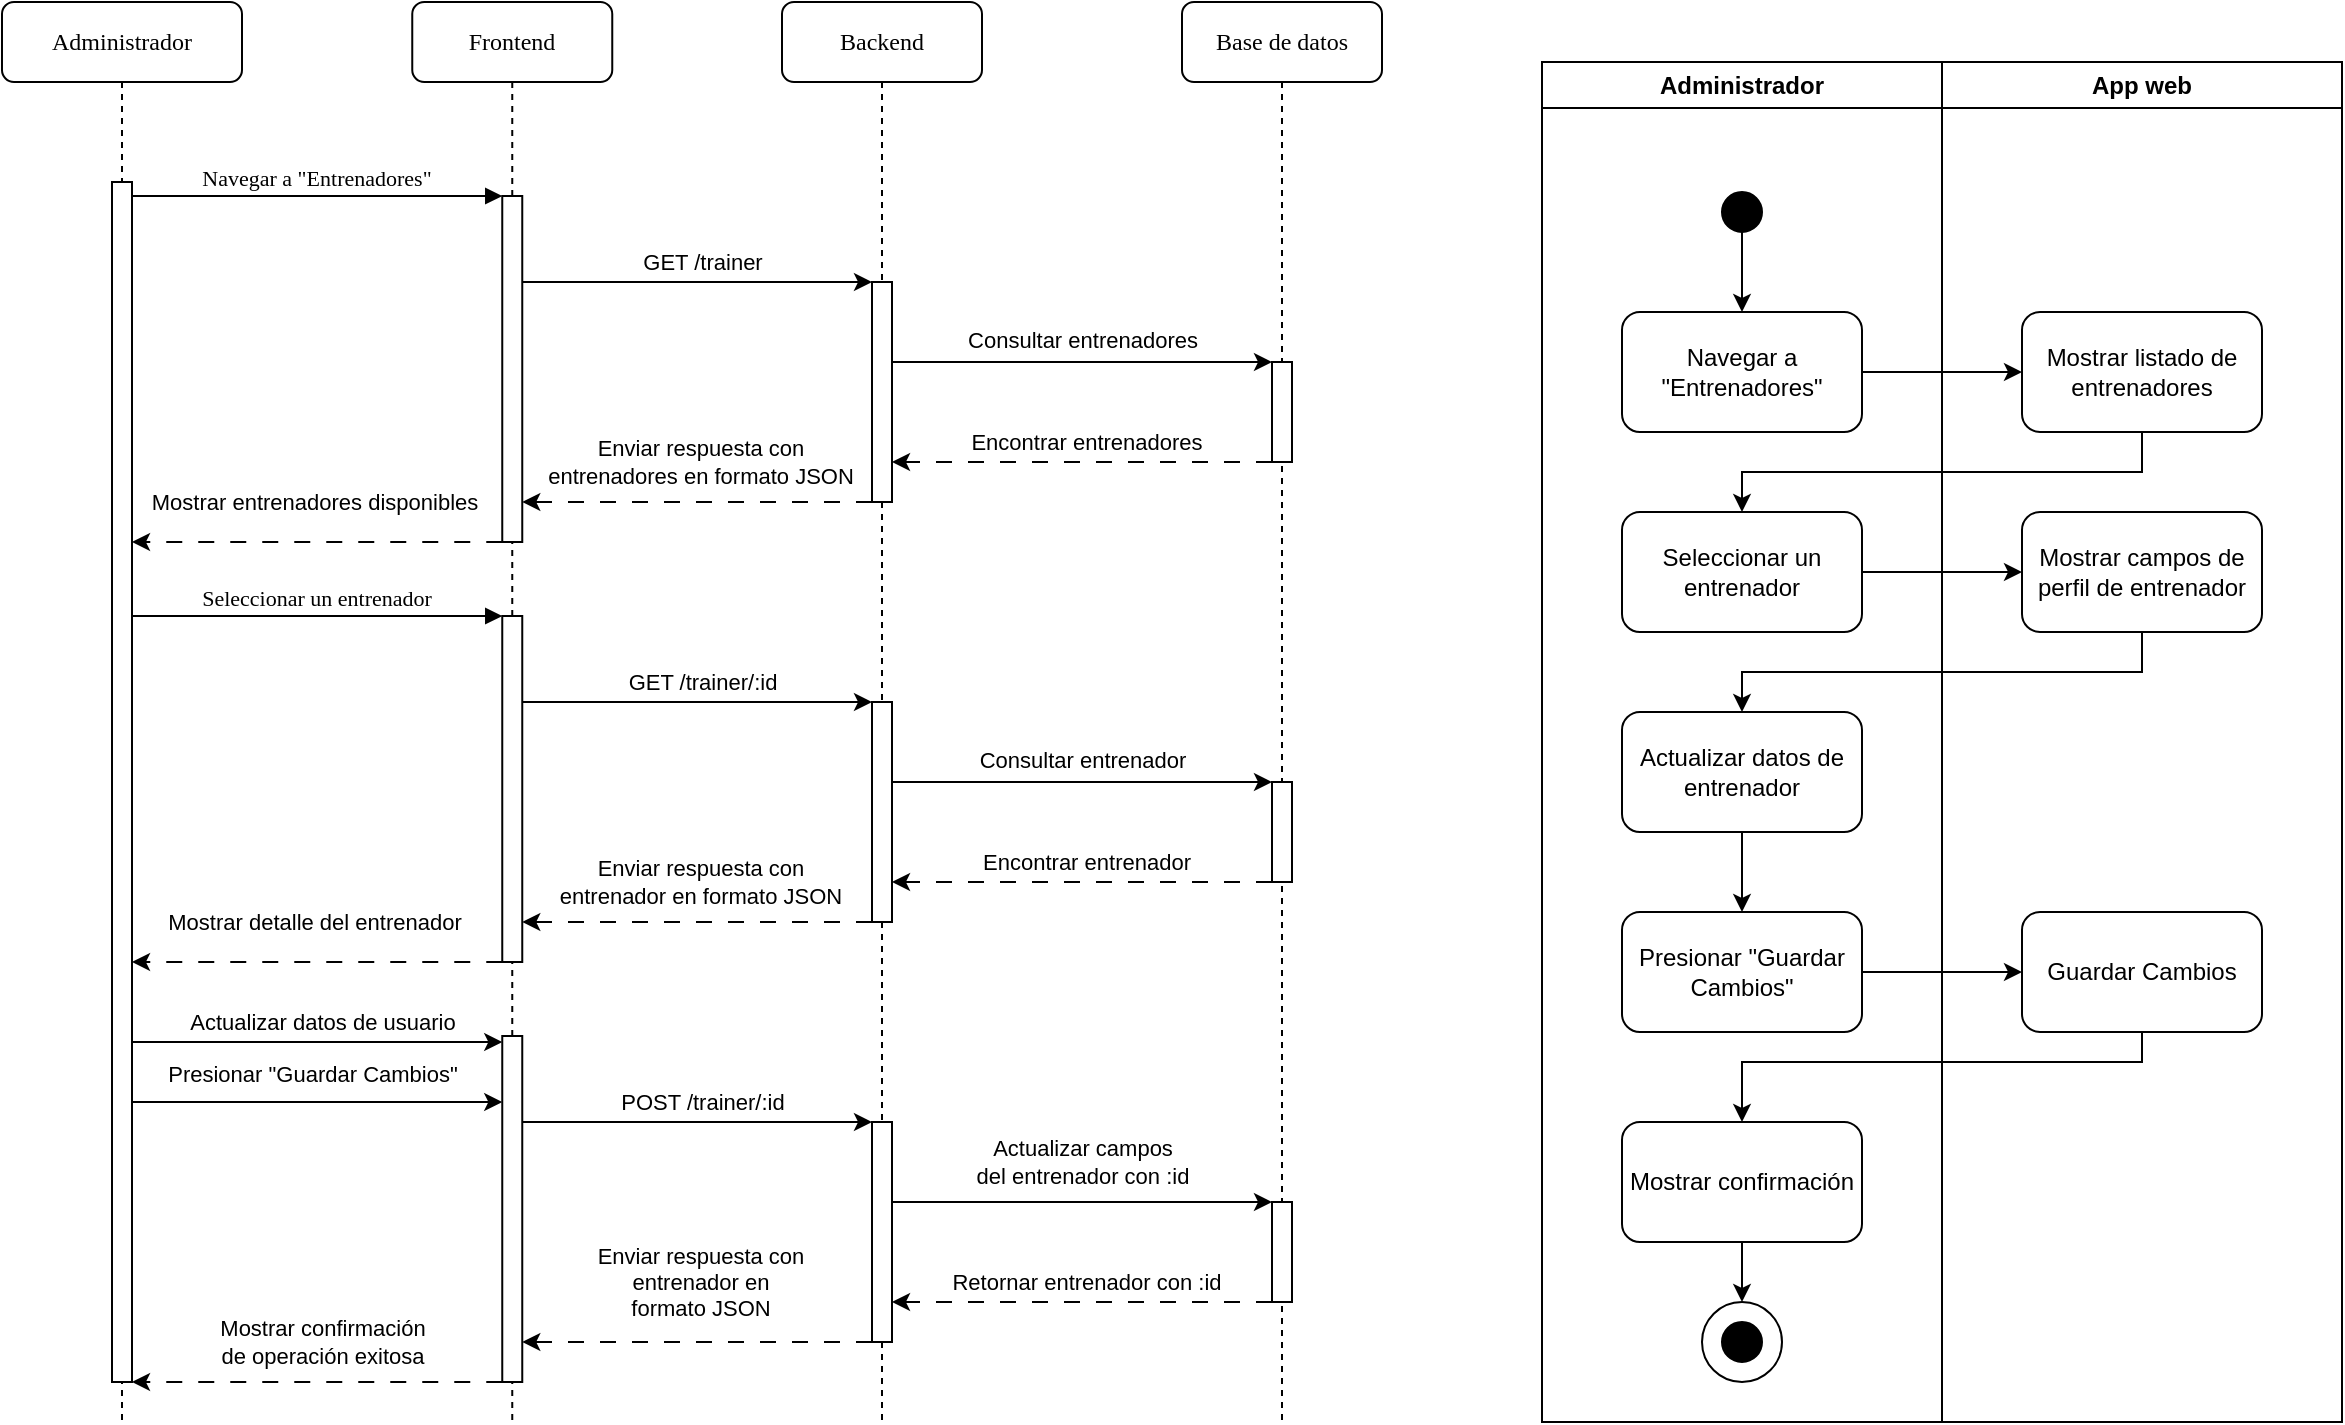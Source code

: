 <mxfile version="21.6.6" type="device">
  <diagram id="Gi5_93j05Tq5kSE1P_lF" name="Page-2">
    <mxGraphModel dx="1687" dy="920" grid="1" gridSize="10" guides="1" tooltips="1" connect="1" arrows="1" fold="1" page="1" pageScale="1" pageWidth="850" pageHeight="1100" math="0" shadow="0">
      <root>
        <mxCell id="0" />
        <mxCell id="1" parent="0" />
        <mxCell id="ZZxpTI72Ch4nWyN-9ozh-1" value="Backend" style="shape=umlLifeline;perimeter=lifelinePerimeter;whiteSpace=wrap;html=1;container=0;collapsible=0;recursiveResize=0;outlineConnect=0;rounded=1;shadow=0;comic=0;labelBackgroundColor=none;strokeWidth=1;fontFamily=Verdana;fontSize=12;align=center;" parent="1" vertex="1">
          <mxGeometry x="620" y="90" width="100" height="710" as="geometry" />
        </mxCell>
        <mxCell id="ZZxpTI72Ch4nWyN-9ozh-6" value="Base de datos" style="shape=umlLifeline;perimeter=lifelinePerimeter;whiteSpace=wrap;html=1;container=0;collapsible=0;recursiveResize=0;outlineConnect=0;rounded=1;shadow=0;comic=0;labelBackgroundColor=none;strokeWidth=1;fontFamily=Verdana;fontSize=12;align=center;" parent="1" vertex="1">
          <mxGeometry x="820" y="90" width="100" height="710" as="geometry" />
        </mxCell>
        <mxCell id="ZZxpTI72Ch4nWyN-9ozh-11" value="Administrador" style="shape=umlLifeline;perimeter=lifelinePerimeter;whiteSpace=wrap;html=1;container=0;collapsible=0;recursiveResize=0;outlineConnect=0;rounded=1;shadow=0;comic=0;labelBackgroundColor=none;strokeWidth=1;fontFamily=Verdana;fontSize=12;align=center;" parent="1" vertex="1">
          <mxGeometry x="230" y="90" width="120" height="710" as="geometry" />
        </mxCell>
        <mxCell id="ZZxpTI72Ch4nWyN-9ozh-21" value="Frontend" style="shape=umlLifeline;perimeter=lifelinePerimeter;whiteSpace=wrap;html=1;container=0;collapsible=0;recursiveResize=0;outlineConnect=0;rounded=1;shadow=0;comic=0;labelBackgroundColor=none;strokeWidth=1;fontFamily=Verdana;fontSize=12;align=center;" parent="1" vertex="1">
          <mxGeometry x="435.13" y="90" width="100" height="710" as="geometry" />
        </mxCell>
        <mxCell id="ZZxpTI72Ch4nWyN-9ozh-12" value="" style="html=1;points=[];perimeter=orthogonalPerimeter;rounded=0;shadow=0;comic=0;labelBackgroundColor=none;strokeWidth=1;fontFamily=Verdana;fontSize=12;align=center;" parent="1" vertex="1">
          <mxGeometry x="285" y="180" width="10" height="600" as="geometry" />
        </mxCell>
        <mxCell id="mXo3GQkAn6UmXGM8vVlt-14" style="edgeStyle=orthogonalEdgeStyle;rounded=0;orthogonalLoop=1;jettySize=auto;html=1;" parent="1" source="UpYW0VXzlztQtEfswIcR-47" target="UpYW0VXzlztQtEfswIcR-48" edge="1">
          <mxGeometry relative="1" as="geometry">
            <Array as="points">
              <mxPoint x="770" y="270" />
              <mxPoint x="770" y="270" />
            </Array>
          </mxGeometry>
        </mxCell>
        <mxCell id="mXo3GQkAn6UmXGM8vVlt-15" value="Consultar entrenadores" style="edgeLabel;html=1;align=center;verticalAlign=middle;resizable=0;points=[];" parent="mXo3GQkAn6UmXGM8vVlt-14" vertex="1" connectable="0">
          <mxGeometry x="-0.063" relative="1" as="geometry">
            <mxPoint x="6" y="-11" as="offset" />
          </mxGeometry>
        </mxCell>
        <mxCell id="mXo3GQkAn6UmXGM8vVlt-18" style="edgeStyle=orthogonalEdgeStyle;rounded=0;orthogonalLoop=1;jettySize=auto;html=1;dashed=1;dashPattern=8 8;" parent="1" source="UpYW0VXzlztQtEfswIcR-47" target="UpYW0VXzlztQtEfswIcR-55" edge="1">
          <mxGeometry relative="1" as="geometry">
            <Array as="points">
              <mxPoint x="610" y="340" />
              <mxPoint x="610" y="340" />
            </Array>
          </mxGeometry>
        </mxCell>
        <mxCell id="mXo3GQkAn6UmXGM8vVlt-19" value="Enviar respuesta con &lt;br&gt;entrenadores en formato JSON" style="edgeLabel;html=1;align=center;verticalAlign=middle;resizable=0;points=[];" parent="mXo3GQkAn6UmXGM8vVlt-18" vertex="1" connectable="0">
          <mxGeometry x="-0.018" y="1" relative="1" as="geometry">
            <mxPoint y="-21" as="offset" />
          </mxGeometry>
        </mxCell>
        <mxCell id="UpYW0VXzlztQtEfswIcR-47" value="" style="html=1;points=[];perimeter=orthogonalPerimeter;rounded=0;shadow=0;comic=0;labelBackgroundColor=none;strokeWidth=1;fontFamily=Verdana;fontSize=12;align=center;" parent="1" vertex="1">
          <mxGeometry x="665" y="230" width="10" height="110" as="geometry" />
        </mxCell>
        <mxCell id="mXo3GQkAn6UmXGM8vVlt-16" style="edgeStyle=orthogonalEdgeStyle;rounded=0;orthogonalLoop=1;jettySize=auto;html=1;dashed=1;dashPattern=8 8;" parent="1" source="UpYW0VXzlztQtEfswIcR-48" target="UpYW0VXzlztQtEfswIcR-47" edge="1">
          <mxGeometry relative="1" as="geometry">
            <Array as="points">
              <mxPoint x="820" y="320" />
              <mxPoint x="820" y="320" />
            </Array>
          </mxGeometry>
        </mxCell>
        <mxCell id="mXo3GQkAn6UmXGM8vVlt-17" value="Encontrar entrenadores" style="edgeLabel;html=1;align=center;verticalAlign=middle;resizable=0;points=[];" parent="mXo3GQkAn6UmXGM8vVlt-16" vertex="1" connectable="0">
          <mxGeometry x="-0.021" y="3" relative="1" as="geometry">
            <mxPoint y="-13" as="offset" />
          </mxGeometry>
        </mxCell>
        <mxCell id="UpYW0VXzlztQtEfswIcR-48" value="" style="html=1;points=[];perimeter=orthogonalPerimeter;rounded=0;shadow=0;comic=0;labelBackgroundColor=none;strokeWidth=1;fontFamily=Verdana;fontSize=12;align=center;" parent="1" vertex="1">
          <mxGeometry x="865" y="270" width="10" height="50" as="geometry" />
        </mxCell>
        <mxCell id="UpYW0VXzlztQtEfswIcR-49" value="Navegar a &quot;Entrenadores&quot;" style="html=1;verticalAlign=bottom;endArrow=block;entryX=0;entryY=0;labelBackgroundColor=none;fontFamily=Verdana;fontSize=11;edgeStyle=elbowEdgeStyle;elbow=horizontal;" parent="1" target="UpYW0VXzlztQtEfswIcR-55" edge="1">
          <mxGeometry x="-0.006" relative="1" as="geometry">
            <mxPoint x="295" y="187" as="sourcePoint" />
            <mxPoint as="offset" />
          </mxGeometry>
        </mxCell>
        <mxCell id="mXo3GQkAn6UmXGM8vVlt-9" style="edgeStyle=orthogonalEdgeStyle;rounded=0;orthogonalLoop=1;jettySize=auto;html=1;" parent="1" source="UpYW0VXzlztQtEfswIcR-55" target="UpYW0VXzlztQtEfswIcR-47" edge="1">
          <mxGeometry relative="1" as="geometry">
            <Array as="points">
              <mxPoint x="580" y="230" />
              <mxPoint x="580" y="230" />
            </Array>
          </mxGeometry>
        </mxCell>
        <mxCell id="mXo3GQkAn6UmXGM8vVlt-12" value="GET /trainer" style="edgeLabel;html=1;align=center;verticalAlign=middle;resizable=0;points=[];" parent="mXo3GQkAn6UmXGM8vVlt-9" vertex="1" connectable="0">
          <mxGeometry x="0.131" y="1" relative="1" as="geometry">
            <mxPoint x="-9" y="-9" as="offset" />
          </mxGeometry>
        </mxCell>
        <mxCell id="mXo3GQkAn6UmXGM8vVlt-20" style="edgeStyle=orthogonalEdgeStyle;rounded=0;orthogonalLoop=1;jettySize=auto;html=1;dashed=1;dashPattern=8 8;" parent="1" source="UpYW0VXzlztQtEfswIcR-55" target="ZZxpTI72Ch4nWyN-9ozh-12" edge="1">
          <mxGeometry relative="1" as="geometry">
            <Array as="points">
              <mxPoint x="400" y="360" />
              <mxPoint x="400" y="360" />
            </Array>
          </mxGeometry>
        </mxCell>
        <mxCell id="mXo3GQkAn6UmXGM8vVlt-21" value="Mostrar entrenadores disponibles" style="edgeLabel;html=1;align=center;verticalAlign=middle;resizable=0;points=[];" parent="mXo3GQkAn6UmXGM8vVlt-20" vertex="1" connectable="0">
          <mxGeometry x="0.226" y="3" relative="1" as="geometry">
            <mxPoint x="19" y="-23" as="offset" />
          </mxGeometry>
        </mxCell>
        <mxCell id="UpYW0VXzlztQtEfswIcR-55" value="" style="html=1;points=[];perimeter=orthogonalPerimeter;rounded=0;shadow=0;comic=0;labelBackgroundColor=none;strokeWidth=1;fontFamily=Verdana;fontSize=12;align=center;" parent="1" vertex="1">
          <mxGeometry x="480.13" y="187" width="10" height="173" as="geometry" />
        </mxCell>
        <mxCell id="18j1XGoCvIrTiXG_NGVG-17" style="edgeStyle=orthogonalEdgeStyle;rounded=0;orthogonalLoop=1;jettySize=auto;html=1;" parent="1" source="18j1XGoCvIrTiXG_NGVG-21" target="18j1XGoCvIrTiXG_NGVG-24" edge="1">
          <mxGeometry relative="1" as="geometry">
            <Array as="points">
              <mxPoint x="770" y="480" />
              <mxPoint x="770" y="480" />
            </Array>
          </mxGeometry>
        </mxCell>
        <mxCell id="18j1XGoCvIrTiXG_NGVG-18" value="Consultar entrenador" style="edgeLabel;html=1;align=center;verticalAlign=middle;resizable=0;points=[];" parent="18j1XGoCvIrTiXG_NGVG-17" vertex="1" connectable="0">
          <mxGeometry x="-0.063" relative="1" as="geometry">
            <mxPoint x="6" y="-11" as="offset" />
          </mxGeometry>
        </mxCell>
        <mxCell id="18j1XGoCvIrTiXG_NGVG-19" style="edgeStyle=orthogonalEdgeStyle;rounded=0;orthogonalLoop=1;jettySize=auto;html=1;dashed=1;dashPattern=8 8;" parent="1" source="18j1XGoCvIrTiXG_NGVG-21" target="18j1XGoCvIrTiXG_NGVG-30" edge="1">
          <mxGeometry relative="1" as="geometry">
            <Array as="points">
              <mxPoint x="610" y="550" />
              <mxPoint x="610" y="550" />
            </Array>
          </mxGeometry>
        </mxCell>
        <mxCell id="18j1XGoCvIrTiXG_NGVG-20" value="Enviar respuesta con&lt;br style=&quot;border-color: var(--border-color);&quot;&gt;entrenador en formato JSON" style="edgeLabel;html=1;align=center;verticalAlign=middle;resizable=0;points=[];" parent="18j1XGoCvIrTiXG_NGVG-19" vertex="1" connectable="0">
          <mxGeometry x="-0.018" y="1" relative="1" as="geometry">
            <mxPoint y="-21" as="offset" />
          </mxGeometry>
        </mxCell>
        <mxCell id="18j1XGoCvIrTiXG_NGVG-21" value="" style="html=1;points=[];perimeter=orthogonalPerimeter;rounded=0;shadow=0;comic=0;labelBackgroundColor=none;strokeWidth=1;fontFamily=Verdana;fontSize=12;align=center;" parent="1" vertex="1">
          <mxGeometry x="665" y="440" width="10" height="110" as="geometry" />
        </mxCell>
        <mxCell id="18j1XGoCvIrTiXG_NGVG-22" style="edgeStyle=orthogonalEdgeStyle;rounded=0;orthogonalLoop=1;jettySize=auto;html=1;dashed=1;dashPattern=8 8;" parent="1" source="18j1XGoCvIrTiXG_NGVG-24" target="18j1XGoCvIrTiXG_NGVG-21" edge="1">
          <mxGeometry relative="1" as="geometry">
            <Array as="points">
              <mxPoint x="820" y="530" />
              <mxPoint x="820" y="530" />
            </Array>
          </mxGeometry>
        </mxCell>
        <mxCell id="18j1XGoCvIrTiXG_NGVG-23" value="Encontrar entrenador" style="edgeLabel;html=1;align=center;verticalAlign=middle;resizable=0;points=[];" parent="18j1XGoCvIrTiXG_NGVG-22" vertex="1" connectable="0">
          <mxGeometry x="-0.021" y="3" relative="1" as="geometry">
            <mxPoint y="-13" as="offset" />
          </mxGeometry>
        </mxCell>
        <mxCell id="18j1XGoCvIrTiXG_NGVG-24" value="" style="html=1;points=[];perimeter=orthogonalPerimeter;rounded=0;shadow=0;comic=0;labelBackgroundColor=none;strokeWidth=1;fontFamily=Verdana;fontSize=12;align=center;" parent="1" vertex="1">
          <mxGeometry x="865" y="480" width="10" height="50" as="geometry" />
        </mxCell>
        <mxCell id="18j1XGoCvIrTiXG_NGVG-25" value="Seleccionar un entrenador" style="html=1;verticalAlign=bottom;endArrow=block;entryX=0;entryY=0;labelBackgroundColor=none;fontFamily=Verdana;fontSize=11;edgeStyle=elbowEdgeStyle;elbow=vertical;" parent="1" target="18j1XGoCvIrTiXG_NGVG-30" edge="1">
          <mxGeometry x="-0.006" relative="1" as="geometry">
            <mxPoint x="295" y="397" as="sourcePoint" />
            <mxPoint as="offset" />
          </mxGeometry>
        </mxCell>
        <mxCell id="18j1XGoCvIrTiXG_NGVG-26" style="edgeStyle=orthogonalEdgeStyle;rounded=0;orthogonalLoop=1;jettySize=auto;html=1;" parent="1" source="18j1XGoCvIrTiXG_NGVG-30" target="18j1XGoCvIrTiXG_NGVG-21" edge="1">
          <mxGeometry relative="1" as="geometry">
            <Array as="points">
              <mxPoint x="580" y="440" />
              <mxPoint x="580" y="440" />
            </Array>
          </mxGeometry>
        </mxCell>
        <mxCell id="18j1XGoCvIrTiXG_NGVG-27" value="GET /trainer/:id" style="edgeLabel;html=1;align=center;verticalAlign=middle;resizable=0;points=[];" parent="18j1XGoCvIrTiXG_NGVG-26" vertex="1" connectable="0">
          <mxGeometry x="0.131" y="1" relative="1" as="geometry">
            <mxPoint x="-9" y="-9" as="offset" />
          </mxGeometry>
        </mxCell>
        <mxCell id="18j1XGoCvIrTiXG_NGVG-28" style="edgeStyle=orthogonalEdgeStyle;rounded=0;orthogonalLoop=1;jettySize=auto;html=1;dashed=1;dashPattern=8 8;" parent="1" source="18j1XGoCvIrTiXG_NGVG-30" edge="1">
          <mxGeometry relative="1" as="geometry">
            <Array as="points">
              <mxPoint x="400" y="570" />
              <mxPoint x="400" y="570" />
            </Array>
            <mxPoint x="295" y="570" as="targetPoint" />
          </mxGeometry>
        </mxCell>
        <mxCell id="18j1XGoCvIrTiXG_NGVG-29" value="Mostrar detalle del entrenador" style="edgeLabel;html=1;align=center;verticalAlign=middle;resizable=0;points=[];" parent="18j1XGoCvIrTiXG_NGVG-28" vertex="1" connectable="0">
          <mxGeometry x="0.226" y="3" relative="1" as="geometry">
            <mxPoint x="19" y="-23" as="offset" />
          </mxGeometry>
        </mxCell>
        <mxCell id="18j1XGoCvIrTiXG_NGVG-30" value="" style="html=1;points=[];perimeter=orthogonalPerimeter;rounded=0;shadow=0;comic=0;labelBackgroundColor=none;strokeWidth=1;fontFamily=Verdana;fontSize=12;align=center;" parent="1" vertex="1">
          <mxGeometry x="480.13" y="397" width="10" height="173" as="geometry" />
        </mxCell>
        <mxCell id="jENG6Z95OqWd9vkK6bcQ-2" value="" style="edgeStyle=orthogonalEdgeStyle;rounded=0;orthogonalLoop=1;jettySize=auto;html=1;" parent="1" target="18j1XGoCvIrTiXG_NGVG-45" edge="1">
          <mxGeometry relative="1" as="geometry">
            <mxPoint x="375" y="690" as="targetPoint" />
            <Array as="points">
              <mxPoint x="390" y="610" />
              <mxPoint x="390" y="610" />
            </Array>
            <mxPoint x="295" y="610" as="sourcePoint" />
          </mxGeometry>
        </mxCell>
        <mxCell id="jENG6Z95OqWd9vkK6bcQ-4" value="Actualizar datos de usuario" style="edgeLabel;html=1;align=center;verticalAlign=middle;resizable=0;points=[];" parent="jENG6Z95OqWd9vkK6bcQ-2" vertex="1" connectable="0">
          <mxGeometry x="-0.12" relative="1" as="geometry">
            <mxPoint x="13" y="-10" as="offset" />
          </mxGeometry>
        </mxCell>
        <mxCell id="jENG6Z95OqWd9vkK6bcQ-3" style="edgeStyle=orthogonalEdgeStyle;rounded=0;orthogonalLoop=1;jettySize=auto;html=1;" parent="1" target="18j1XGoCvIrTiXG_NGVG-45" edge="1">
          <mxGeometry relative="1" as="geometry">
            <Array as="points">
              <mxPoint x="390" y="640" />
              <mxPoint x="390" y="640" />
            </Array>
            <mxPoint x="295" y="640" as="sourcePoint" />
          </mxGeometry>
        </mxCell>
        <mxCell id="jENG6Z95OqWd9vkK6bcQ-5" value="Presionar &quot;Guardar Cambios&quot;" style="edgeLabel;html=1;align=center;verticalAlign=middle;resizable=0;points=[];" parent="jENG6Z95OqWd9vkK6bcQ-3" vertex="1" connectable="0">
          <mxGeometry x="-0.034" y="-1" relative="1" as="geometry">
            <mxPoint y="-15" as="offset" />
          </mxGeometry>
        </mxCell>
        <mxCell id="18j1XGoCvIrTiXG_NGVG-32" style="edgeStyle=orthogonalEdgeStyle;rounded=0;orthogonalLoop=1;jettySize=auto;html=1;" parent="1" source="18j1XGoCvIrTiXG_NGVG-36" target="18j1XGoCvIrTiXG_NGVG-39" edge="1">
          <mxGeometry relative="1" as="geometry">
            <Array as="points">
              <mxPoint x="770" y="690" />
              <mxPoint x="770" y="690" />
            </Array>
          </mxGeometry>
        </mxCell>
        <mxCell id="18j1XGoCvIrTiXG_NGVG-33" value="Actualizar campos &lt;br&gt;del entrenador con :id" style="edgeLabel;html=1;align=center;verticalAlign=middle;resizable=0;points=[];" parent="18j1XGoCvIrTiXG_NGVG-32" vertex="1" connectable="0">
          <mxGeometry x="-0.063" relative="1" as="geometry">
            <mxPoint x="6" y="-20" as="offset" />
          </mxGeometry>
        </mxCell>
        <mxCell id="18j1XGoCvIrTiXG_NGVG-34" style="edgeStyle=orthogonalEdgeStyle;rounded=0;orthogonalLoop=1;jettySize=auto;html=1;dashed=1;dashPattern=8 8;" parent="1" source="18j1XGoCvIrTiXG_NGVG-36" target="18j1XGoCvIrTiXG_NGVG-45" edge="1">
          <mxGeometry relative="1" as="geometry">
            <Array as="points">
              <mxPoint x="610" y="760" />
              <mxPoint x="610" y="760" />
            </Array>
          </mxGeometry>
        </mxCell>
        <mxCell id="18j1XGoCvIrTiXG_NGVG-35" value="Enviar respuesta con&lt;br style=&quot;border-color: var(--border-color);&quot;&gt;entrenador en&lt;br style=&quot;border-color: var(--border-color);&quot;&gt;formato JSON" style="edgeLabel;html=1;align=center;verticalAlign=middle;resizable=0;points=[];" parent="18j1XGoCvIrTiXG_NGVG-34" vertex="1" connectable="0">
          <mxGeometry x="-0.018" y="1" relative="1" as="geometry">
            <mxPoint y="-31" as="offset" />
          </mxGeometry>
        </mxCell>
        <mxCell id="18j1XGoCvIrTiXG_NGVG-36" value="" style="html=1;points=[];perimeter=orthogonalPerimeter;rounded=0;shadow=0;comic=0;labelBackgroundColor=none;strokeWidth=1;fontFamily=Verdana;fontSize=12;align=center;" parent="1" vertex="1">
          <mxGeometry x="665" y="650" width="10" height="110" as="geometry" />
        </mxCell>
        <mxCell id="18j1XGoCvIrTiXG_NGVG-37" style="edgeStyle=orthogonalEdgeStyle;rounded=0;orthogonalLoop=1;jettySize=auto;html=1;dashed=1;dashPattern=8 8;" parent="1" source="18j1XGoCvIrTiXG_NGVG-39" target="18j1XGoCvIrTiXG_NGVG-36" edge="1">
          <mxGeometry relative="1" as="geometry">
            <Array as="points">
              <mxPoint x="820" y="740" />
              <mxPoint x="820" y="740" />
            </Array>
          </mxGeometry>
        </mxCell>
        <mxCell id="18j1XGoCvIrTiXG_NGVG-38" value="Retornar entrenador con :id" style="edgeLabel;html=1;align=center;verticalAlign=middle;resizable=0;points=[];" parent="18j1XGoCvIrTiXG_NGVG-37" vertex="1" connectable="0">
          <mxGeometry x="-0.021" y="3" relative="1" as="geometry">
            <mxPoint y="-13" as="offset" />
          </mxGeometry>
        </mxCell>
        <mxCell id="18j1XGoCvIrTiXG_NGVG-39" value="" style="html=1;points=[];perimeter=orthogonalPerimeter;rounded=0;shadow=0;comic=0;labelBackgroundColor=none;strokeWidth=1;fontFamily=Verdana;fontSize=12;align=center;" parent="1" vertex="1">
          <mxGeometry x="865" y="690" width="10" height="50" as="geometry" />
        </mxCell>
        <mxCell id="18j1XGoCvIrTiXG_NGVG-41" style="edgeStyle=orthogonalEdgeStyle;rounded=0;orthogonalLoop=1;jettySize=auto;html=1;" parent="1" source="18j1XGoCvIrTiXG_NGVG-45" target="18j1XGoCvIrTiXG_NGVG-36" edge="1">
          <mxGeometry relative="1" as="geometry">
            <Array as="points">
              <mxPoint x="580" y="650" />
              <mxPoint x="580" y="650" />
            </Array>
          </mxGeometry>
        </mxCell>
        <mxCell id="18j1XGoCvIrTiXG_NGVG-42" value="POST /trainer/:id" style="edgeLabel;html=1;align=center;verticalAlign=middle;resizable=0;points=[];" parent="18j1XGoCvIrTiXG_NGVG-41" vertex="1" connectable="0">
          <mxGeometry x="0.131" y="1" relative="1" as="geometry">
            <mxPoint x="-9" y="-9" as="offset" />
          </mxGeometry>
        </mxCell>
        <mxCell id="18j1XGoCvIrTiXG_NGVG-43" style="edgeStyle=orthogonalEdgeStyle;rounded=0;orthogonalLoop=1;jettySize=auto;html=1;dashed=1;dashPattern=8 8;" parent="1" source="18j1XGoCvIrTiXG_NGVG-45" edge="1">
          <mxGeometry relative="1" as="geometry">
            <Array as="points">
              <mxPoint x="400" y="780" />
              <mxPoint x="400" y="780" />
            </Array>
            <mxPoint x="295" y="780" as="targetPoint" />
          </mxGeometry>
        </mxCell>
        <mxCell id="18j1XGoCvIrTiXG_NGVG-44" value="Mostrar confirmación&lt;br&gt;de operación exitosa" style="edgeLabel;html=1;align=center;verticalAlign=middle;resizable=0;points=[];" parent="18j1XGoCvIrTiXG_NGVG-43" vertex="1" connectable="0">
          <mxGeometry x="0.226" y="3" relative="1" as="geometry">
            <mxPoint x="23" y="-23" as="offset" />
          </mxGeometry>
        </mxCell>
        <mxCell id="18j1XGoCvIrTiXG_NGVG-45" value="" style="html=1;points=[];perimeter=orthogonalPerimeter;rounded=0;shadow=0;comic=0;labelBackgroundColor=none;strokeWidth=1;fontFamily=Verdana;fontSize=12;align=center;" parent="1" vertex="1">
          <mxGeometry x="480.13" y="607" width="10" height="173" as="geometry" />
        </mxCell>
        <mxCell id="18j1XGoCvIrTiXG_NGVG-85" value="" style="ellipse;whiteSpace=wrap;html=1;aspect=fixed;fillColor=#000000;" parent="1" vertex="1">
          <mxGeometry x="1090" y="185" width="20" height="20" as="geometry" />
        </mxCell>
        <mxCell id="coWp2lrXI3cDdnSgMNUa-1" value="" style="edgeStyle=orthogonalEdgeStyle;rounded=0;orthogonalLoop=1;jettySize=auto;html=1;" parent="1" source="18j1XGoCvIrTiXG_NGVG-85" target="18j1XGoCvIrTiXG_NGVG-63" edge="1">
          <mxGeometry relative="1" as="geometry" />
        </mxCell>
        <mxCell id="HAfdZiEjRBDNuq-phJMd-1" value="Administrador" style="swimlane;whiteSpace=wrap;html=1;" parent="1" vertex="1">
          <mxGeometry x="1000" y="120" width="200" height="680" as="geometry" />
        </mxCell>
        <mxCell id="18j1XGoCvIrTiXG_NGVG-63" value="Navegar a &quot;Entrenadores&quot;" style="rounded=1;whiteSpace=wrap;html=1;" parent="HAfdZiEjRBDNuq-phJMd-1" vertex="1">
          <mxGeometry x="40" y="125" width="120" height="60" as="geometry" />
        </mxCell>
        <mxCell id="18j1XGoCvIrTiXG_NGVG-65" value="Seleccionar un entrenador" style="rounded=1;whiteSpace=wrap;html=1;" parent="HAfdZiEjRBDNuq-phJMd-1" vertex="1">
          <mxGeometry x="40" y="225" width="120" height="60" as="geometry" />
        </mxCell>
        <mxCell id="HAfdZiEjRBDNuq-phJMd-10" value="" style="edgeStyle=orthogonalEdgeStyle;rounded=0;orthogonalLoop=1;jettySize=auto;html=1;" parent="HAfdZiEjRBDNuq-phJMd-1" source="18j1XGoCvIrTiXG_NGVG-67" target="jENG6Z95OqWd9vkK6bcQ-6" edge="1">
          <mxGeometry relative="1" as="geometry" />
        </mxCell>
        <mxCell id="18j1XGoCvIrTiXG_NGVG-67" value="Actualizar datos de entrenador" style="rounded=1;whiteSpace=wrap;html=1;" parent="HAfdZiEjRBDNuq-phJMd-1" vertex="1">
          <mxGeometry x="40" y="325" width="120" height="60" as="geometry" />
        </mxCell>
        <mxCell id="jENG6Z95OqWd9vkK6bcQ-6" value="Presionar &quot;Guardar Cambios&quot;" style="rounded=1;whiteSpace=wrap;html=1;" parent="HAfdZiEjRBDNuq-phJMd-1" vertex="1">
          <mxGeometry x="40" y="425" width="120" height="60" as="geometry" />
        </mxCell>
        <mxCell id="HAfdZiEjRBDNuq-phJMd-19" style="edgeStyle=orthogonalEdgeStyle;rounded=0;orthogonalLoop=1;jettySize=auto;html=1;entryX=0.5;entryY=0;entryDx=0;entryDy=0;" parent="HAfdZiEjRBDNuq-phJMd-1" source="HAfdZiEjRBDNuq-phJMd-17" target="18j1XGoCvIrTiXG_NGVG-71" edge="1">
          <mxGeometry relative="1" as="geometry" />
        </mxCell>
        <mxCell id="HAfdZiEjRBDNuq-phJMd-17" value="Mostrar confirmación" style="rounded=1;whiteSpace=wrap;html=1;" parent="HAfdZiEjRBDNuq-phJMd-1" vertex="1">
          <mxGeometry x="40" y="530" width="120" height="60" as="geometry" />
        </mxCell>
        <mxCell id="jENG6Z95OqWd9vkK6bcQ-8" value="" style="group" parent="HAfdZiEjRBDNuq-phJMd-1" vertex="1" connectable="0">
          <mxGeometry x="80" y="620" width="40" height="40" as="geometry" />
        </mxCell>
        <mxCell id="18j1XGoCvIrTiXG_NGVG-71" value="" style="ellipse;whiteSpace=wrap;html=1;aspect=fixed;" parent="jENG6Z95OqWd9vkK6bcQ-8" vertex="1">
          <mxGeometry width="40" height="40" as="geometry" />
        </mxCell>
        <mxCell id="18j1XGoCvIrTiXG_NGVG-72" value="" style="ellipse;whiteSpace=wrap;html=1;aspect=fixed;fillColor=#000000;" parent="jENG6Z95OqWd9vkK6bcQ-8" vertex="1">
          <mxGeometry x="10" y="10" width="20" height="20" as="geometry" />
        </mxCell>
        <mxCell id="HAfdZiEjRBDNuq-phJMd-4" value="App web" style="swimlane;whiteSpace=wrap;html=1;" parent="1" vertex="1">
          <mxGeometry x="1200" y="120" width="200" height="680" as="geometry" />
        </mxCell>
        <mxCell id="HAfdZiEjRBDNuq-phJMd-5" value="Mostrar listado de entrenadores" style="rounded=1;whiteSpace=wrap;html=1;" parent="HAfdZiEjRBDNuq-phJMd-4" vertex="1">
          <mxGeometry x="40" y="125" width="120" height="60" as="geometry" />
        </mxCell>
        <mxCell id="HAfdZiEjRBDNuq-phJMd-6" value="Mostrar campos de perfil de entrenador" style="rounded=1;whiteSpace=wrap;html=1;" parent="HAfdZiEjRBDNuq-phJMd-4" vertex="1">
          <mxGeometry x="40" y="225" width="120" height="60" as="geometry" />
        </mxCell>
        <mxCell id="HAfdZiEjRBDNuq-phJMd-8" value="Guardar Cambios" style="rounded=1;whiteSpace=wrap;html=1;" parent="HAfdZiEjRBDNuq-phJMd-4" vertex="1">
          <mxGeometry x="40" y="425" width="120" height="60" as="geometry" />
        </mxCell>
        <mxCell id="HAfdZiEjRBDNuq-phJMd-9" value="" style="edgeStyle=orthogonalEdgeStyle;rounded=0;orthogonalLoop=1;jettySize=auto;html=1;" parent="1" source="jENG6Z95OqWd9vkK6bcQ-6" target="HAfdZiEjRBDNuq-phJMd-8" edge="1">
          <mxGeometry relative="1" as="geometry" />
        </mxCell>
        <mxCell id="HAfdZiEjRBDNuq-phJMd-11" value="" style="edgeStyle=orthogonalEdgeStyle;rounded=0;orthogonalLoop=1;jettySize=auto;html=1;" parent="1" source="18j1XGoCvIrTiXG_NGVG-63" target="HAfdZiEjRBDNuq-phJMd-5" edge="1">
          <mxGeometry relative="1" as="geometry" />
        </mxCell>
        <mxCell id="HAfdZiEjRBDNuq-phJMd-12" style="edgeStyle=orthogonalEdgeStyle;rounded=0;orthogonalLoop=1;jettySize=auto;html=1;" parent="1" source="HAfdZiEjRBDNuq-phJMd-5" target="18j1XGoCvIrTiXG_NGVG-65" edge="1">
          <mxGeometry relative="1" as="geometry">
            <Array as="points">
              <mxPoint x="1300" y="325" />
              <mxPoint x="1100" y="325" />
            </Array>
          </mxGeometry>
        </mxCell>
        <mxCell id="HAfdZiEjRBDNuq-phJMd-13" value="" style="edgeStyle=orthogonalEdgeStyle;rounded=0;orthogonalLoop=1;jettySize=auto;html=1;" parent="1" source="18j1XGoCvIrTiXG_NGVG-65" target="HAfdZiEjRBDNuq-phJMd-6" edge="1">
          <mxGeometry relative="1" as="geometry" />
        </mxCell>
        <mxCell id="HAfdZiEjRBDNuq-phJMd-14" style="edgeStyle=orthogonalEdgeStyle;rounded=0;orthogonalLoop=1;jettySize=auto;html=1;" parent="1" source="HAfdZiEjRBDNuq-phJMd-6" target="18j1XGoCvIrTiXG_NGVG-67" edge="1">
          <mxGeometry relative="1" as="geometry">
            <Array as="points">
              <mxPoint x="1300" y="425" />
              <mxPoint x="1100" y="425" />
            </Array>
          </mxGeometry>
        </mxCell>
        <mxCell id="HAfdZiEjRBDNuq-phJMd-18" style="edgeStyle=orthogonalEdgeStyle;rounded=0;orthogonalLoop=1;jettySize=auto;html=1;" parent="1" source="HAfdZiEjRBDNuq-phJMd-8" target="HAfdZiEjRBDNuq-phJMd-17" edge="1">
          <mxGeometry relative="1" as="geometry">
            <Array as="points">
              <mxPoint x="1300" y="620" />
              <mxPoint x="1100" y="620" />
            </Array>
          </mxGeometry>
        </mxCell>
      </root>
    </mxGraphModel>
  </diagram>
</mxfile>
